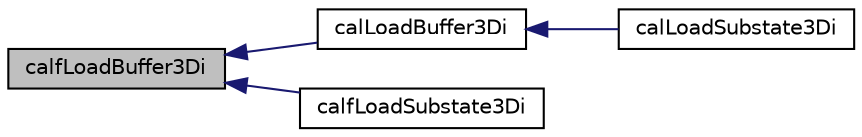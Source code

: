 digraph "calfLoadBuffer3Di"
{
  edge [fontname="Helvetica",fontsize="10",labelfontname="Helvetica",labelfontsize="10"];
  node [fontname="Helvetica",fontsize="10",shape=record];
  rankdir="LR";
  Node1 [label="calfLoadBuffer3Di",height=0.2,width=0.4,color="black", fillcolor="grey75", style="filled" fontcolor="black"];
  Node1 -> Node2 [dir="back",color="midnightblue",fontsize="10",style="solid",fontname="Helvetica"];
  Node2 [label="calLoadBuffer3Di",height=0.2,width=0.4,color="black", fillcolor="white", style="filled",URL="$cal3_d_buffer_i_o_8h.html#abb3f6cf4dbce20a676dad57e111ff871",tooltip="Loads an int substate from file. "];
  Node2 -> Node3 [dir="back",color="midnightblue",fontsize="10",style="solid",fontname="Helvetica"];
  Node3 [label="calLoadSubstate3Di",height=0.2,width=0.4,color="black", fillcolor="white", style="filled",URL="$cal3_d_i_o_8h.html#ad5b26e2da6caf322e5d927b6d167e588",tooltip="Loads an int substate from file. "];
  Node1 -> Node4 [dir="back",color="midnightblue",fontsize="10",style="solid",fontname="Helvetica"];
  Node4 [label="calfLoadSubstate3Di",height=0.2,width=0.4,color="black", fillcolor="white", style="filled",URL="$cal3_d_i_o_8h.html#a70f53ea2e300103f433f17009d920ec1",tooltip="Loads an int substate from file. "];
}
